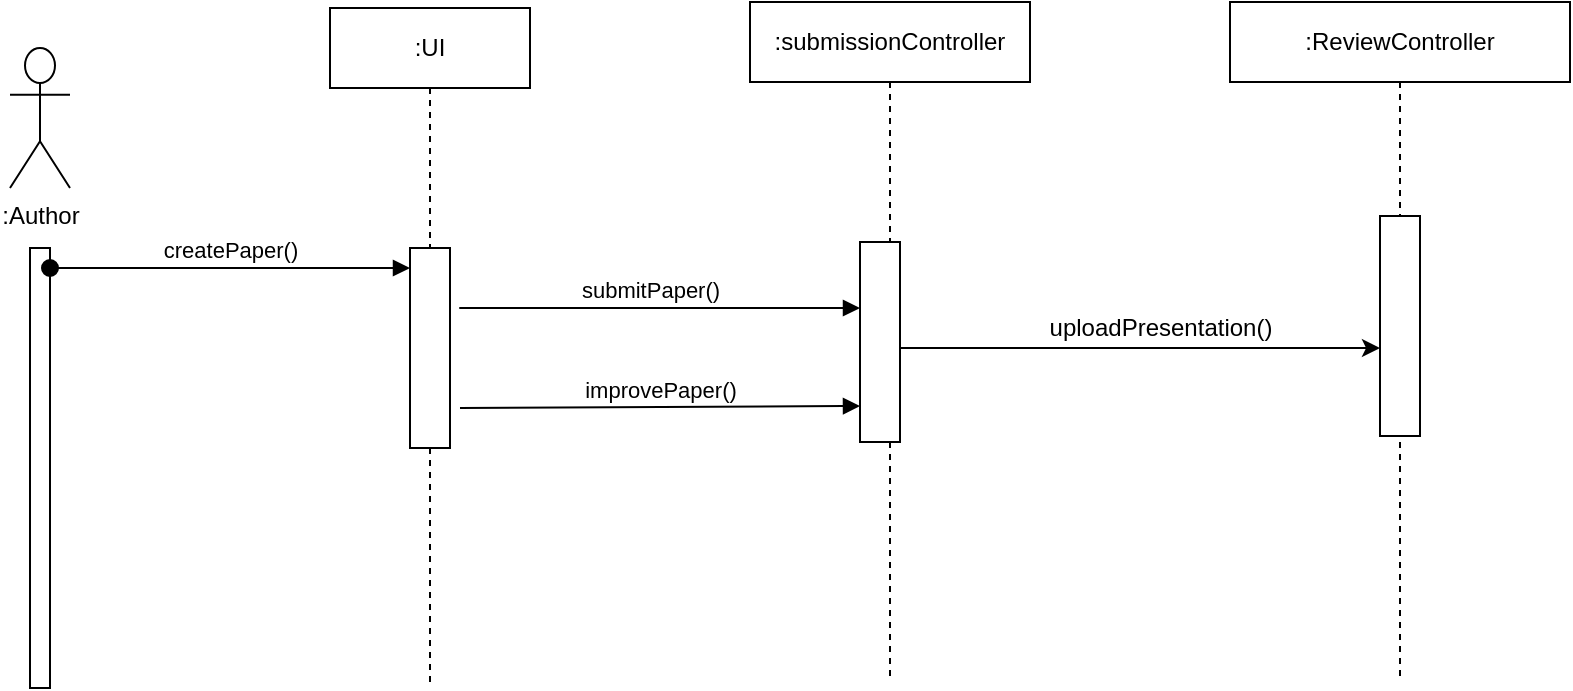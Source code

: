 <mxfile version="12.9.3" type="device" pages="2"><diagram name="Page-1" id="13e1069c-82ec-6db2-03f1-153e76fe0fe0"><mxGraphModel dx="1024" dy="599" grid="1" gridSize="10" guides="1" tooltips="1" connect="1" arrows="1" fold="1" page="1" pageScale="1" pageWidth="1100" pageHeight="850" background="#ffffff" math="0" shadow="0"><root><mxCell id="0"/><mxCell id="1" parent="0"/><mxCell id="kC1aoyUZlqMMaxfN6Nen-1" value=":Author" style="shape=umlActor;verticalLabelPosition=bottom;labelBackgroundColor=#ffffff;verticalAlign=top;html=1;outlineConnect=0;" vertex="1" parent="1"><mxGeometry x="40" y="40" width="30" height="70" as="geometry"/></mxCell><mxCell id="kC1aoyUZlqMMaxfN6Nen-4" value=":UI" style="shape=umlLifeline;perimeter=lifelinePerimeter;whiteSpace=wrap;html=1;container=1;collapsible=0;recursiveResize=0;outlineConnect=0;" vertex="1" parent="1"><mxGeometry x="200" y="20" width="100" height="340" as="geometry"/></mxCell><mxCell id="kC1aoyUZlqMMaxfN6Nen-5" value=":submissionController" style="shape=umlLifeline;perimeter=lifelinePerimeter;whiteSpace=wrap;html=1;container=1;collapsible=0;recursiveResize=0;outlineConnect=0;" vertex="1" parent="1"><mxGeometry x="410" y="17" width="140" height="340" as="geometry"/></mxCell><mxCell id="kC1aoyUZlqMMaxfN6Nen-22" value="" style="html=1;points=[];perimeter=orthogonalPerimeter;" vertex="1" parent="kC1aoyUZlqMMaxfN6Nen-5"><mxGeometry x="55" y="120" width="20" height="100" as="geometry"/></mxCell><mxCell id="kC1aoyUZlqMMaxfN6Nen-6" value=":ReviewController" style="shape=umlLifeline;perimeter=lifelinePerimeter;whiteSpace=wrap;html=1;container=1;collapsible=0;recursiveResize=0;outlineConnect=0;" vertex="1" parent="1"><mxGeometry x="650" y="17" width="170" height="340" as="geometry"/></mxCell><mxCell id="kC1aoyUZlqMMaxfN6Nen-12" value="" style="html=1;points=[];perimeter=orthogonalPerimeter;" vertex="1" parent="kC1aoyUZlqMMaxfN6Nen-6"><mxGeometry x="75" y="107" width="20" height="110" as="geometry"/></mxCell><mxCell id="kC1aoyUZlqMMaxfN6Nen-7" value="" style="html=1;points=[];perimeter=orthogonalPerimeter;" vertex="1" parent="1"><mxGeometry x="50" y="140" width="10" height="220" as="geometry"/></mxCell><mxCell id="kC1aoyUZlqMMaxfN6Nen-8" value="" style="html=1;points=[];perimeter=orthogonalPerimeter;" vertex="1" parent="1"><mxGeometry x="240" y="140" width="20" height="100" as="geometry"/></mxCell><mxCell id="kC1aoyUZlqMMaxfN6Nen-9" value="createPaper()" style="html=1;verticalAlign=bottom;startArrow=oval;endArrow=block;startSize=8;" edge="1" target="kC1aoyUZlqMMaxfN6Nen-8" parent="1" source="kC1aoyUZlqMMaxfN6Nen-7"><mxGeometry relative="1" as="geometry"><mxPoint x="61" y="170" as="sourcePoint"/><Array as="points"><mxPoint x="80" y="150"/><mxPoint x="160" y="150"/></Array></mxGeometry></mxCell><mxCell id="kC1aoyUZlqMMaxfN6Nen-13" value="" style="edgeStyle=orthogonalEdgeStyle;rounded=0;orthogonalLoop=1;jettySize=auto;html=1;" edge="1" parent="1" target="kC1aoyUZlqMMaxfN6Nen-12"><mxGeometry relative="1" as="geometry"><mxPoint x="485" y="200" as="sourcePoint"/><Array as="points"><mxPoint x="485" y="190"/></Array></mxGeometry></mxCell><mxCell id="kC1aoyUZlqMMaxfN6Nen-18" value="uploadPresentation()" style="text;html=1;align=center;verticalAlign=middle;resizable=0;points=[];autosize=1;" vertex="1" parent="1"><mxGeometry x="550" y="170" width="130" height="20" as="geometry"/></mxCell><mxCell id="kC1aoyUZlqMMaxfN6Nen-23" value="submitPaper()" style="html=1;verticalAlign=bottom;endArrow=block;" edge="1" target="kC1aoyUZlqMMaxfN6Nen-22" parent="1"><mxGeometry x="0.106" relative="1" as="geometry"><mxPoint x="290" y="170" as="sourcePoint"/><mxPoint x="460" y="170" as="targetPoint"/><Array as="points"><mxPoint x="260" y="170"/><mxPoint x="290" y="170"/><mxPoint x="320" y="170"/><mxPoint x="400" y="170"/></Array><mxPoint as="offset"/></mxGeometry></mxCell><mxCell id="Gz9WLjU_3hQkzaArTD81-1" value="improvePaper()" style="html=1;verticalAlign=bottom;endArrow=block;" edge="1" parent="1"><mxGeometry width="80" relative="1" as="geometry"><mxPoint x="265" y="220" as="sourcePoint"/><mxPoint x="465" y="219" as="targetPoint"/></mxGeometry></mxCell></root></mxGraphModel></diagram><diagram id="2KYBuUMCWm2bjRO40kAw" name="Page-2"><mxGraphModel dx="1024" dy="599" grid="1" gridSize="10" guides="1" tooltips="1" connect="1" arrows="1" fold="1" page="1" pageScale="1" pageWidth="850" pageHeight="1100" math="0" shadow="0"><root><mxCell id="27HFVfpFJIqJK4Vj2Upa-0"/><mxCell id="27HFVfpFJIqJK4Vj2Upa-1" parent="27HFVfpFJIqJK4Vj2Upa-0"/><mxCell id="27HFVfpFJIqJK4Vj2Upa-2" value=":Speaker" style="shape=umlActor;verticalLabelPosition=bottom;labelBackgroundColor=#ffffff;verticalAlign=top;html=1;" vertex="1" parent="27HFVfpFJIqJK4Vj2Upa-1"><mxGeometry x="50" y="40" width="30" height="60" as="geometry"/></mxCell><mxCell id="27HFVfpFJIqJK4Vj2Upa-3" value=":UI" style="shape=umlLifeline;perimeter=lifelinePerimeter;whiteSpace=wrap;html=1;container=1;collapsible=0;recursiveResize=0;outlineConnect=0;" vertex="1" parent="27HFVfpFJIqJK4Vj2Upa-1"><mxGeometry x="180" y="40" width="110" height="280" as="geometry"/></mxCell><mxCell id="27HFVfpFJIqJK4Vj2Upa-10" value="" style="html=1;points=[];perimeter=orthogonalPerimeter;" vertex="1" parent="27HFVfpFJIqJK4Vj2Upa-3"><mxGeometry x="45" y="120" width="20" height="80" as="geometry"/></mxCell><mxCell id="27HFVfpFJIqJK4Vj2Upa-4" value=":SubmissionController" style="shape=umlLifeline;perimeter=lifelinePerimeter;whiteSpace=wrap;html=1;container=1;collapsible=0;recursiveResize=0;outlineConnect=0;" vertex="1" parent="27HFVfpFJIqJK4Vj2Upa-1"><mxGeometry x="420" y="40" width="150" height="280" as="geometry"/></mxCell><mxCell id="27HFVfpFJIqJK4Vj2Upa-7" value="" style="html=1;points=[];perimeter=orthogonalPerimeter;" vertex="1" parent="27HFVfpFJIqJK4Vj2Upa-1"><mxGeometry x="60" y="130" width="10" height="190" as="geometry"/></mxCell><mxCell id="27HFVfpFJIqJK4Vj2Upa-11" value="createContent()" style="html=1;verticalAlign=bottom;startArrow=oval;endArrow=block;startSize=8;" edge="1" target="27HFVfpFJIqJK4Vj2Upa-10" parent="27HFVfpFJIqJK4Vj2Upa-1"><mxGeometry relative="1" as="geometry"><mxPoint x="72" y="170" as="sourcePoint"/><Array as="points"><mxPoint x="150" y="170"/></Array></mxGeometry></mxCell><mxCell id="vBj6r_pvvspcTYQguecm-1" value=":PresentationRepository" style="shape=umlLifeline;perimeter=lifelinePerimeter;whiteSpace=wrap;html=1;container=1;collapsible=0;recursiveResize=0;outlineConnect=0;" vertex="1" parent="27HFVfpFJIqJK4Vj2Upa-1"><mxGeometry x="620" y="40" width="150" height="300" as="geometry"/></mxCell><mxCell id="vBj6r_pvvspcTYQguecm-2" value="" style="html=1;points=[];perimeter=orthogonalPerimeter;" vertex="1" parent="27HFVfpFJIqJK4Vj2Upa-1"><mxGeometry x="685" y="160" width="20" height="80" as="geometry"/></mxCell><mxCell id="eHP8_Ea2-ogu_RaEAIeI-2" value="uploadContentOfPresentation()" style="text;html=1;align=center;verticalAlign=middle;resizable=0;points=[];autosize=1;" vertex="1" parent="27HFVfpFJIqJK4Vj2Upa-1"><mxGeometry x="400" y="150" width="180" height="20" as="geometry"/></mxCell><mxCell id="vBj6r_pvvspcTYQguecm-6" value="" style="html=1;verticalAlign=bottom;endArrow=block;" edge="1" parent="27HFVfpFJIqJK4Vj2Upa-1"><mxGeometry x="0.5" y="10" width="80" relative="1" as="geometry"><mxPoint x="250" y="180" as="sourcePoint"/><mxPoint x="680" y="180" as="targetPoint"/><Array as="points"/><mxPoint as="offset"/></mxGeometry></mxCell><mxCell id="vBj6r_pvvspcTYQguecm-8" value="improvePresentation()" style="text;html=1;align=center;verticalAlign=middle;resizable=0;points=[];autosize=1;" vertex="1" parent="27HFVfpFJIqJK4Vj2Upa-1"><mxGeometry x="530" y="210" width="130" height="20" as="geometry"/></mxCell><mxCell id="su-j9YqFvpwyy30PshJE-4" value="" style="html=1;verticalAlign=bottom;endArrow=block;" edge="1" parent="27HFVfpFJIqJK4Vj2Upa-1"><mxGeometry width="80" relative="1" as="geometry"><mxPoint x="250" y="232" as="sourcePoint"/><mxPoint x="682" y="232" as="targetPoint"/></mxGeometry></mxCell></root></mxGraphModel></diagram></mxfile>